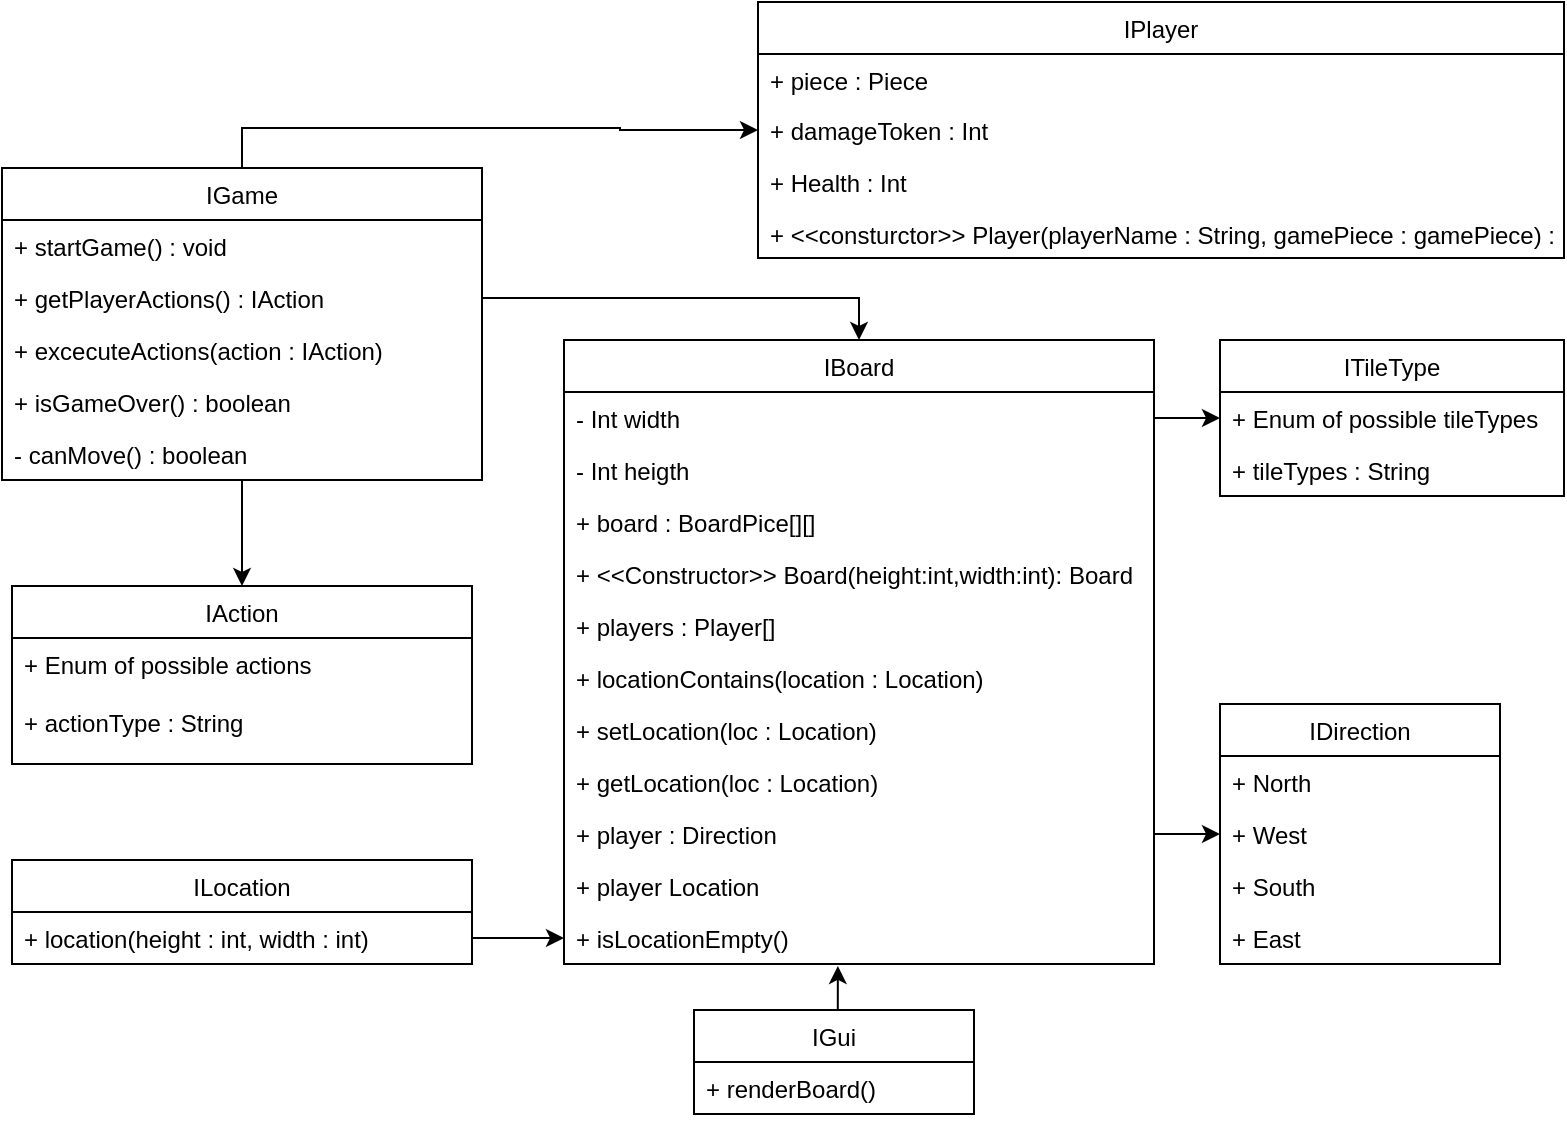 <mxfile version="14.2.9" type="device"><diagram id="ChiDJH2fPvjBf8Cx9CPh" name="Page-1"><mxGraphModel dx="1728" dy="2179" grid="1" gridSize="10" guides="1" tooltips="1" connect="1" arrows="1" fold="1" page="1" pageScale="1" pageWidth="827" pageHeight="1169" math="0" shadow="0"><root><mxCell id="0"/><mxCell id="1" parent="0"/><mxCell id="tbRMAmISdgwCwiovzgTt-1" style="edgeStyle=orthogonalEdgeStyle;rounded=0;orthogonalLoop=1;jettySize=auto;html=1;exitX=0.5;exitY=1;exitDx=0;exitDy=0;entryX=0.5;entryY=0;entryDx=0;entryDy=0;" edge="1" parent="1" source="tbRMAmISdgwCwiovzgTt-3" target="tbRMAmISdgwCwiovzgTt-39"><mxGeometry relative="1" as="geometry"/></mxCell><mxCell id="tbRMAmISdgwCwiovzgTt-2" style="edgeStyle=orthogonalEdgeStyle;rounded=0;orthogonalLoop=1;jettySize=auto;html=1;exitX=0.5;exitY=0;exitDx=0;exitDy=0;entryX=0;entryY=0.5;entryDx=0;entryDy=0;" edge="1" parent="1" source="tbRMAmISdgwCwiovzgTt-3" target="tbRMAmISdgwCwiovzgTt-23"><mxGeometry relative="1" as="geometry"/></mxCell><mxCell id="tbRMAmISdgwCwiovzgTt-3" value="IGame" style="swimlane;fontStyle=0;childLayout=stackLayout;horizontal=1;startSize=26;fillColor=none;horizontalStack=0;resizeParent=1;resizeParentMax=0;resizeLast=0;collapsible=1;marginBottom=0;" vertex="1" parent="1"><mxGeometry x="900" y="-389" width="240" height="156" as="geometry"/></mxCell><mxCell id="tbRMAmISdgwCwiovzgTt-4" value="+ startGame() : void" style="text;strokeColor=none;fillColor=none;align=left;verticalAlign=top;spacingLeft=4;spacingRight=4;overflow=hidden;rotatable=0;points=[[0,0.5],[1,0.5]];portConstraint=eastwest;" vertex="1" parent="tbRMAmISdgwCwiovzgTt-3"><mxGeometry y="26" width="240" height="26" as="geometry"/></mxCell><mxCell id="tbRMAmISdgwCwiovzgTt-5" value="+ getPlayerActions() : IAction" style="text;strokeColor=none;fillColor=none;align=left;verticalAlign=top;spacingLeft=4;spacingRight=4;overflow=hidden;rotatable=0;points=[[0,0.5],[1,0.5]];portConstraint=eastwest;" vertex="1" parent="tbRMAmISdgwCwiovzgTt-3"><mxGeometry y="52" width="240" height="26" as="geometry"/></mxCell><mxCell id="tbRMAmISdgwCwiovzgTt-6" value="+ excecuteActions(action : IAction)" style="text;strokeColor=none;fillColor=none;align=left;verticalAlign=top;spacingLeft=4;spacingRight=4;overflow=hidden;rotatable=0;points=[[0,0.5],[1,0.5]];portConstraint=eastwest;" vertex="1" parent="tbRMAmISdgwCwiovzgTt-3"><mxGeometry y="78" width="240" height="26" as="geometry"/></mxCell><mxCell id="tbRMAmISdgwCwiovzgTt-7" value="+ isGameOver() : boolean" style="text;strokeColor=none;fillColor=none;align=left;verticalAlign=top;spacingLeft=4;spacingRight=4;overflow=hidden;rotatable=0;points=[[0,0.5],[1,0.5]];portConstraint=eastwest;" vertex="1" parent="tbRMAmISdgwCwiovzgTt-3"><mxGeometry y="104" width="240" height="26" as="geometry"/></mxCell><mxCell id="tbRMAmISdgwCwiovzgTt-8" value="- canMove() : boolean" style="text;strokeColor=none;fillColor=none;align=left;verticalAlign=top;spacingLeft=4;spacingRight=4;overflow=hidden;rotatable=0;points=[[0,0.5],[1,0.5]];portConstraint=eastwest;" vertex="1" parent="tbRMAmISdgwCwiovzgTt-3"><mxGeometry y="130" width="240" height="26" as="geometry"/></mxCell><mxCell id="tbRMAmISdgwCwiovzgTt-9" value="IBoard" style="swimlane;fontStyle=0;childLayout=stackLayout;horizontal=1;startSize=26;fillColor=none;horizontalStack=0;resizeParent=1;resizeParentMax=0;resizeLast=0;collapsible=1;marginBottom=0;" vertex="1" parent="1"><mxGeometry x="1181" y="-303" width="295" height="312" as="geometry"/></mxCell><mxCell id="tbRMAmISdgwCwiovzgTt-10" value="- Int width" style="text;strokeColor=none;fillColor=none;align=left;verticalAlign=top;spacingLeft=4;spacingRight=4;overflow=hidden;rotatable=0;points=[[0,0.5],[1,0.5]];portConstraint=eastwest;" vertex="1" parent="tbRMAmISdgwCwiovzgTt-9"><mxGeometry y="26" width="295" height="26" as="geometry"/></mxCell><mxCell id="tbRMAmISdgwCwiovzgTt-11" value="- Int heigth" style="text;strokeColor=none;fillColor=none;align=left;verticalAlign=top;spacingLeft=4;spacingRight=4;overflow=hidden;rotatable=0;points=[[0,0.5],[1,0.5]];portConstraint=eastwest;" vertex="1" parent="tbRMAmISdgwCwiovzgTt-9"><mxGeometry y="52" width="295" height="26" as="geometry"/></mxCell><mxCell id="tbRMAmISdgwCwiovzgTt-12" value="+ board : BoardPice[][]&#xA;" style="text;strokeColor=none;fillColor=none;align=left;verticalAlign=top;spacingLeft=4;spacingRight=4;overflow=hidden;rotatable=0;points=[[0,0.5],[1,0.5]];portConstraint=eastwest;" vertex="1" parent="tbRMAmISdgwCwiovzgTt-9"><mxGeometry y="78" width="295" height="26" as="geometry"/></mxCell><mxCell id="tbRMAmISdgwCwiovzgTt-13" value="+ &lt;&lt;Constructor&gt;&gt; Board(height:int,width:int): Board" style="text;strokeColor=none;fillColor=none;align=left;verticalAlign=top;spacingLeft=4;spacingRight=4;overflow=hidden;rotatable=0;points=[[0,0.5],[1,0.5]];portConstraint=eastwest;" vertex="1" parent="tbRMAmISdgwCwiovzgTt-9"><mxGeometry y="104" width="295" height="26" as="geometry"/></mxCell><mxCell id="tbRMAmISdgwCwiovzgTt-14" value="+ players : Player[]&#xA;" style="text;strokeColor=none;fillColor=none;align=left;verticalAlign=top;spacingLeft=4;spacingRight=4;overflow=hidden;rotatable=0;points=[[0,0.5],[1,0.5]];portConstraint=eastwest;" vertex="1" parent="tbRMAmISdgwCwiovzgTt-9"><mxGeometry y="130" width="295" height="26" as="geometry"/></mxCell><mxCell id="tbRMAmISdgwCwiovzgTt-15" value="+ locationContains(location : Location)" style="text;strokeColor=none;fillColor=none;align=left;verticalAlign=top;spacingLeft=4;spacingRight=4;overflow=hidden;rotatable=0;points=[[0,0.5],[1,0.5]];portConstraint=eastwest;" vertex="1" parent="tbRMAmISdgwCwiovzgTt-9"><mxGeometry y="156" width="295" height="26" as="geometry"/></mxCell><mxCell id="tbRMAmISdgwCwiovzgTt-16" value="+ setLocation(loc : Location)" style="text;strokeColor=none;fillColor=none;align=left;verticalAlign=top;spacingLeft=4;spacingRight=4;overflow=hidden;rotatable=0;points=[[0,0.5],[1,0.5]];portConstraint=eastwest;" vertex="1" parent="tbRMAmISdgwCwiovzgTt-9"><mxGeometry y="182" width="295" height="26" as="geometry"/></mxCell><mxCell id="tbRMAmISdgwCwiovzgTt-17" value="+ getLocation(loc : Location)" style="text;strokeColor=none;fillColor=none;align=left;verticalAlign=top;spacingLeft=4;spacingRight=4;overflow=hidden;rotatable=0;points=[[0,0.5],[1,0.5]];portConstraint=eastwest;" vertex="1" parent="tbRMAmISdgwCwiovzgTt-9"><mxGeometry y="208" width="295" height="26" as="geometry"/></mxCell><mxCell id="tbRMAmISdgwCwiovzgTt-18" value="+ player : Direction" style="text;strokeColor=none;fillColor=none;align=left;verticalAlign=top;spacingLeft=4;spacingRight=4;overflow=hidden;rotatable=0;points=[[0,0.5],[1,0.5]];portConstraint=eastwest;" vertex="1" parent="tbRMAmISdgwCwiovzgTt-9"><mxGeometry y="234" width="295" height="26" as="geometry"/></mxCell><mxCell id="tbRMAmISdgwCwiovzgTt-19" value="+ player Location" style="text;strokeColor=none;fillColor=none;align=left;verticalAlign=top;spacingLeft=4;spacingRight=4;overflow=hidden;rotatable=0;points=[[0,0.5],[1,0.5]];portConstraint=eastwest;" vertex="1" parent="tbRMAmISdgwCwiovzgTt-9"><mxGeometry y="260" width="295" height="26" as="geometry"/></mxCell><mxCell id="tbRMAmISdgwCwiovzgTt-20" value="+ isLocationEmpty()" style="text;strokeColor=none;fillColor=none;align=left;verticalAlign=top;spacingLeft=4;spacingRight=4;overflow=hidden;rotatable=0;points=[[0,0.5],[1,0.5]];portConstraint=eastwest;" vertex="1" parent="tbRMAmISdgwCwiovzgTt-9"><mxGeometry y="286" width="295" height="26" as="geometry"/></mxCell><mxCell id="tbRMAmISdgwCwiovzgTt-21" value="IPlayer" style="swimlane;fontStyle=0;childLayout=stackLayout;horizontal=1;startSize=26;fillColor=none;horizontalStack=0;resizeParent=1;resizeParentMax=0;resizeLast=0;collapsible=1;marginBottom=0;" vertex="1" parent="1"><mxGeometry x="1278" y="-472" width="403" height="128" as="geometry"/></mxCell><mxCell id="tbRMAmISdgwCwiovzgTt-22" value="+ piece : Piece" style="text;strokeColor=none;fillColor=none;align=left;verticalAlign=top;spacingLeft=4;spacingRight=4;overflow=hidden;rotatable=0;points=[[0,0.5],[1,0.5]];portConstraint=eastwest;" vertex="1" parent="tbRMAmISdgwCwiovzgTt-21"><mxGeometry y="26" width="403" height="25" as="geometry"/></mxCell><mxCell id="tbRMAmISdgwCwiovzgTt-23" value="+ damageToken : Int" style="text;strokeColor=none;fillColor=none;align=left;verticalAlign=top;spacingLeft=4;spacingRight=4;overflow=hidden;rotatable=0;points=[[0,0.5],[1,0.5]];portConstraint=eastwest;" vertex="1" parent="tbRMAmISdgwCwiovzgTt-21"><mxGeometry y="51" width="403" height="26" as="geometry"/></mxCell><mxCell id="tbRMAmISdgwCwiovzgTt-24" value="+ Health : Int" style="text;strokeColor=none;fillColor=none;align=left;verticalAlign=top;spacingLeft=4;spacingRight=4;overflow=hidden;rotatable=0;points=[[0,0.5],[1,0.5]];portConstraint=eastwest;" vertex="1" parent="tbRMAmISdgwCwiovzgTt-21"><mxGeometry y="77" width="403" height="26" as="geometry"/></mxCell><mxCell id="tbRMAmISdgwCwiovzgTt-25" value="+ &lt;&lt;consturctor&gt;&gt; Player(playerName : String, gamePiece : gamePiece) : Piece" style="text;strokeColor=none;fillColor=none;align=left;verticalAlign=top;spacingLeft=4;spacingRight=4;overflow=hidden;rotatable=0;points=[[0,0.5],[1,0.5]];portConstraint=eastwest;" vertex="1" parent="tbRMAmISdgwCwiovzgTt-21"><mxGeometry y="103" width="403" height="25" as="geometry"/></mxCell><mxCell id="tbRMAmISdgwCwiovzgTt-26" value="ILocation" style="swimlane;fontStyle=0;childLayout=stackLayout;horizontal=1;startSize=26;fillColor=none;horizontalStack=0;resizeParent=1;resizeParentMax=0;resizeLast=0;collapsible=1;marginBottom=0;" vertex="1" parent="1"><mxGeometry x="905" y="-43" width="230" height="52" as="geometry"/></mxCell><mxCell id="tbRMAmISdgwCwiovzgTt-27" value="+ location(height : int, width : int)" style="text;strokeColor=none;fillColor=none;align=left;verticalAlign=top;spacingLeft=4;spacingRight=4;overflow=hidden;rotatable=0;points=[[0,0.5],[1,0.5]];portConstraint=eastwest;" vertex="1" parent="tbRMAmISdgwCwiovzgTt-26"><mxGeometry y="26" width="230" height="26" as="geometry"/></mxCell><mxCell id="tbRMAmISdgwCwiovzgTt-28" value="IDirection" style="swimlane;fontStyle=0;childLayout=stackLayout;horizontal=1;startSize=26;fillColor=none;horizontalStack=0;resizeParent=1;resizeParentMax=0;resizeLast=0;collapsible=1;marginBottom=0;" vertex="1" parent="1"><mxGeometry x="1509" y="-121" width="140" height="130" as="geometry"/></mxCell><mxCell id="tbRMAmISdgwCwiovzgTt-29" value="+ North" style="text;strokeColor=none;fillColor=none;align=left;verticalAlign=top;spacingLeft=4;spacingRight=4;overflow=hidden;rotatable=0;points=[[0,0.5],[1,0.5]];portConstraint=eastwest;" vertex="1" parent="tbRMAmISdgwCwiovzgTt-28"><mxGeometry y="26" width="140" height="26" as="geometry"/></mxCell><mxCell id="tbRMAmISdgwCwiovzgTt-30" value="+ West" style="text;strokeColor=none;fillColor=none;align=left;verticalAlign=top;spacingLeft=4;spacingRight=4;overflow=hidden;rotatable=0;points=[[0,0.5],[1,0.5]];portConstraint=eastwest;" vertex="1" parent="tbRMAmISdgwCwiovzgTt-28"><mxGeometry y="52" width="140" height="26" as="geometry"/></mxCell><mxCell id="tbRMAmISdgwCwiovzgTt-31" value="+ South" style="text;strokeColor=none;fillColor=none;align=left;verticalAlign=top;spacingLeft=4;spacingRight=4;overflow=hidden;rotatable=0;points=[[0,0.5],[1,0.5]];portConstraint=eastwest;" vertex="1" parent="tbRMAmISdgwCwiovzgTt-28"><mxGeometry y="78" width="140" height="26" as="geometry"/></mxCell><mxCell id="tbRMAmISdgwCwiovzgTt-32" value="+ East" style="text;strokeColor=none;fillColor=none;align=left;verticalAlign=top;spacingLeft=4;spacingRight=4;overflow=hidden;rotatable=0;points=[[0,0.5],[1,0.5]];portConstraint=eastwest;" vertex="1" parent="tbRMAmISdgwCwiovzgTt-28"><mxGeometry y="104" width="140" height="26" as="geometry"/></mxCell><mxCell id="tbRMAmISdgwCwiovzgTt-33" value="ITileType" style="swimlane;fontStyle=0;childLayout=stackLayout;horizontal=1;startSize=26;fillColor=none;horizontalStack=0;resizeParent=1;resizeParentMax=0;resizeLast=0;collapsible=1;marginBottom=0;" vertex="1" parent="1"><mxGeometry x="1509" y="-303" width="172" height="78" as="geometry"/></mxCell><mxCell id="tbRMAmISdgwCwiovzgTt-34" value="+ Enum of possible tileTypes&#xA;" style="text;strokeColor=none;fillColor=none;align=left;verticalAlign=top;spacingLeft=4;spacingRight=4;overflow=hidden;rotatable=0;points=[[0,0.5],[1,0.5]];portConstraint=eastwest;" vertex="1" parent="tbRMAmISdgwCwiovzgTt-33"><mxGeometry y="26" width="172" height="26" as="geometry"/></mxCell><mxCell id="tbRMAmISdgwCwiovzgTt-35" value="+ tileTypes : String" style="text;strokeColor=none;fillColor=none;align=left;verticalAlign=top;spacingLeft=4;spacingRight=4;overflow=hidden;rotatable=0;points=[[0,0.5],[1,0.5]];portConstraint=eastwest;" vertex="1" parent="tbRMAmISdgwCwiovzgTt-33"><mxGeometry y="52" width="172" height="26" as="geometry"/></mxCell><mxCell id="tbRMAmISdgwCwiovzgTt-36" style="edgeStyle=orthogonalEdgeStyle;rounded=0;orthogonalLoop=1;jettySize=auto;html=1;exitX=0.5;exitY=0;exitDx=0;exitDy=0;entryX=0.489;entryY=1.038;entryDx=0;entryDy=0;entryPerimeter=0;" edge="1" parent="1" source="tbRMAmISdgwCwiovzgTt-37"><mxGeometry relative="1" as="geometry"><mxPoint x="1317.92" y="9.988" as="targetPoint"/></mxGeometry></mxCell><mxCell id="tbRMAmISdgwCwiovzgTt-37" value="IGui" style="swimlane;fontStyle=0;childLayout=stackLayout;horizontal=1;startSize=26;fillColor=none;horizontalStack=0;resizeParent=1;resizeParentMax=0;resizeLast=0;collapsible=1;marginBottom=0;" vertex="1" parent="1"><mxGeometry x="1246" y="32" width="140" height="52" as="geometry"/></mxCell><mxCell id="tbRMAmISdgwCwiovzgTt-38" value="+ renderBoard()" style="text;strokeColor=none;fillColor=none;align=left;verticalAlign=top;spacingLeft=4;spacingRight=4;overflow=hidden;rotatable=0;points=[[0,0.5],[1,0.5]];portConstraint=eastwest;" vertex="1" parent="tbRMAmISdgwCwiovzgTt-37"><mxGeometry y="26" width="140" height="26" as="geometry"/></mxCell><mxCell id="tbRMAmISdgwCwiovzgTt-39" value="IAction" style="swimlane;fontStyle=0;childLayout=stackLayout;horizontal=1;startSize=26;fillColor=none;horizontalStack=0;resizeParent=1;resizeParentMax=0;resizeLast=0;collapsible=1;marginBottom=0;" vertex="1" parent="1"><mxGeometry x="905" y="-180" width="230" height="89" as="geometry"/></mxCell><mxCell id="tbRMAmISdgwCwiovzgTt-40" value="+ Enum of possible actions &#xA;&#xA;" style="text;strokeColor=none;fillColor=none;align=left;verticalAlign=top;spacingLeft=4;spacingRight=4;overflow=hidden;rotatable=0;points=[[0,0.5],[1,0.5]];portConstraint=eastwest;" vertex="1" parent="tbRMAmISdgwCwiovzgTt-39"><mxGeometry y="26" width="230" height="29" as="geometry"/></mxCell><mxCell id="tbRMAmISdgwCwiovzgTt-41" value="+ actionType : String" style="text;strokeColor=none;fillColor=none;align=left;verticalAlign=top;spacingLeft=4;spacingRight=4;overflow=hidden;rotatable=0;points=[[0,0.5],[1,0.5]];portConstraint=eastwest;" vertex="1" parent="tbRMAmISdgwCwiovzgTt-39"><mxGeometry y="55" width="230" height="34" as="geometry"/></mxCell><mxCell id="tbRMAmISdgwCwiovzgTt-42" style="edgeStyle=orthogonalEdgeStyle;rounded=0;orthogonalLoop=1;jettySize=auto;html=1;exitX=1;exitY=0.5;exitDx=0;exitDy=0;entryX=0.5;entryY=0;entryDx=0;entryDy=0;" edge="1" parent="1" source="tbRMAmISdgwCwiovzgTt-5" target="tbRMAmISdgwCwiovzgTt-9"><mxGeometry relative="1" as="geometry"/></mxCell><mxCell id="tbRMAmISdgwCwiovzgTt-43" style="edgeStyle=orthogonalEdgeStyle;rounded=0;orthogonalLoop=1;jettySize=auto;html=1;exitX=1;exitY=0.5;exitDx=0;exitDy=0;entryX=0;entryY=0.5;entryDx=0;entryDy=0;" edge="1" parent="1" source="tbRMAmISdgwCwiovzgTt-18" target="tbRMAmISdgwCwiovzgTt-30"><mxGeometry relative="1" as="geometry"/></mxCell><mxCell id="tbRMAmISdgwCwiovzgTt-44" style="edgeStyle=orthogonalEdgeStyle;rounded=0;orthogonalLoop=1;jettySize=auto;html=1;exitX=1;exitY=0.5;exitDx=0;exitDy=0;entryX=0;entryY=0.5;entryDx=0;entryDy=0;" edge="1" parent="1" source="tbRMAmISdgwCwiovzgTt-27" target="tbRMAmISdgwCwiovzgTt-20"><mxGeometry relative="1" as="geometry"/></mxCell><mxCell id="tbRMAmISdgwCwiovzgTt-45" style="edgeStyle=orthogonalEdgeStyle;rounded=0;orthogonalLoop=1;jettySize=auto;html=1;exitX=1;exitY=0.5;exitDx=0;exitDy=0;" edge="1" parent="1" source="tbRMAmISdgwCwiovzgTt-10" target="tbRMAmISdgwCwiovzgTt-34"><mxGeometry relative="1" as="geometry"/></mxCell></root></mxGraphModel></diagram></mxfile>